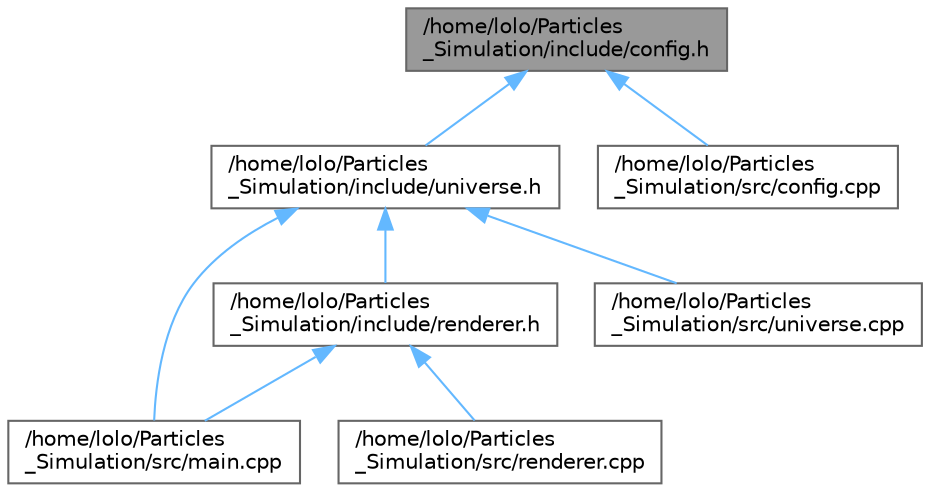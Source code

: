 digraph "/home/lolo/Particles_Simulation/include/config.h"
{
 // LATEX_PDF_SIZE
  bgcolor="transparent";
  edge [fontname=Helvetica,fontsize=10,labelfontname=Helvetica,labelfontsize=10];
  node [fontname=Helvetica,fontsize=10,shape=box,height=0.2,width=0.4];
  Node1 [id="Node000001",label="/home/lolo/Particles\l_Simulation/include/config.h",height=0.2,width=0.4,color="gray40", fillcolor="grey60", style="filled", fontcolor="black",tooltip=" "];
  Node1 -> Node2 [id="edge1_Node000001_Node000002",dir="back",color="steelblue1",style="solid",tooltip=" "];
  Node2 [id="Node000002",label="/home/lolo/Particles\l_Simulation/include/universe.h",height=0.2,width=0.4,color="grey40", fillcolor="white", style="filled",URL="$universe_8h.html",tooltip=" "];
  Node2 -> Node3 [id="edge2_Node000002_Node000003",dir="back",color="steelblue1",style="solid",tooltip=" "];
  Node3 [id="Node000003",label="/home/lolo/Particles\l_Simulation/include/renderer.h",height=0.2,width=0.4,color="grey40", fillcolor="white", style="filled",URL="$renderer_8h.html",tooltip=" "];
  Node3 -> Node4 [id="edge3_Node000003_Node000004",dir="back",color="steelblue1",style="solid",tooltip=" "];
  Node4 [id="Node000004",label="/home/lolo/Particles\l_Simulation/src/main.cpp",height=0.2,width=0.4,color="grey40", fillcolor="white", style="filled",URL="$main_8cpp.html",tooltip=" "];
  Node3 -> Node5 [id="edge4_Node000003_Node000005",dir="back",color="steelblue1",style="solid",tooltip=" "];
  Node5 [id="Node000005",label="/home/lolo/Particles\l_Simulation/src/renderer.cpp",height=0.2,width=0.4,color="grey40", fillcolor="white", style="filled",URL="$renderer_8cpp.html",tooltip=" "];
  Node2 -> Node4 [id="edge5_Node000002_Node000004",dir="back",color="steelblue1",style="solid",tooltip=" "];
  Node2 -> Node6 [id="edge6_Node000002_Node000006",dir="back",color="steelblue1",style="solid",tooltip=" "];
  Node6 [id="Node000006",label="/home/lolo/Particles\l_Simulation/src/universe.cpp",height=0.2,width=0.4,color="grey40", fillcolor="white", style="filled",URL="$universe_8cpp.html",tooltip=" "];
  Node1 -> Node7 [id="edge7_Node000001_Node000007",dir="back",color="steelblue1",style="solid",tooltip=" "];
  Node7 [id="Node000007",label="/home/lolo/Particles\l_Simulation/src/config.cpp",height=0.2,width=0.4,color="grey40", fillcolor="white", style="filled",URL="$config_8cpp.html",tooltip=" "];
}
